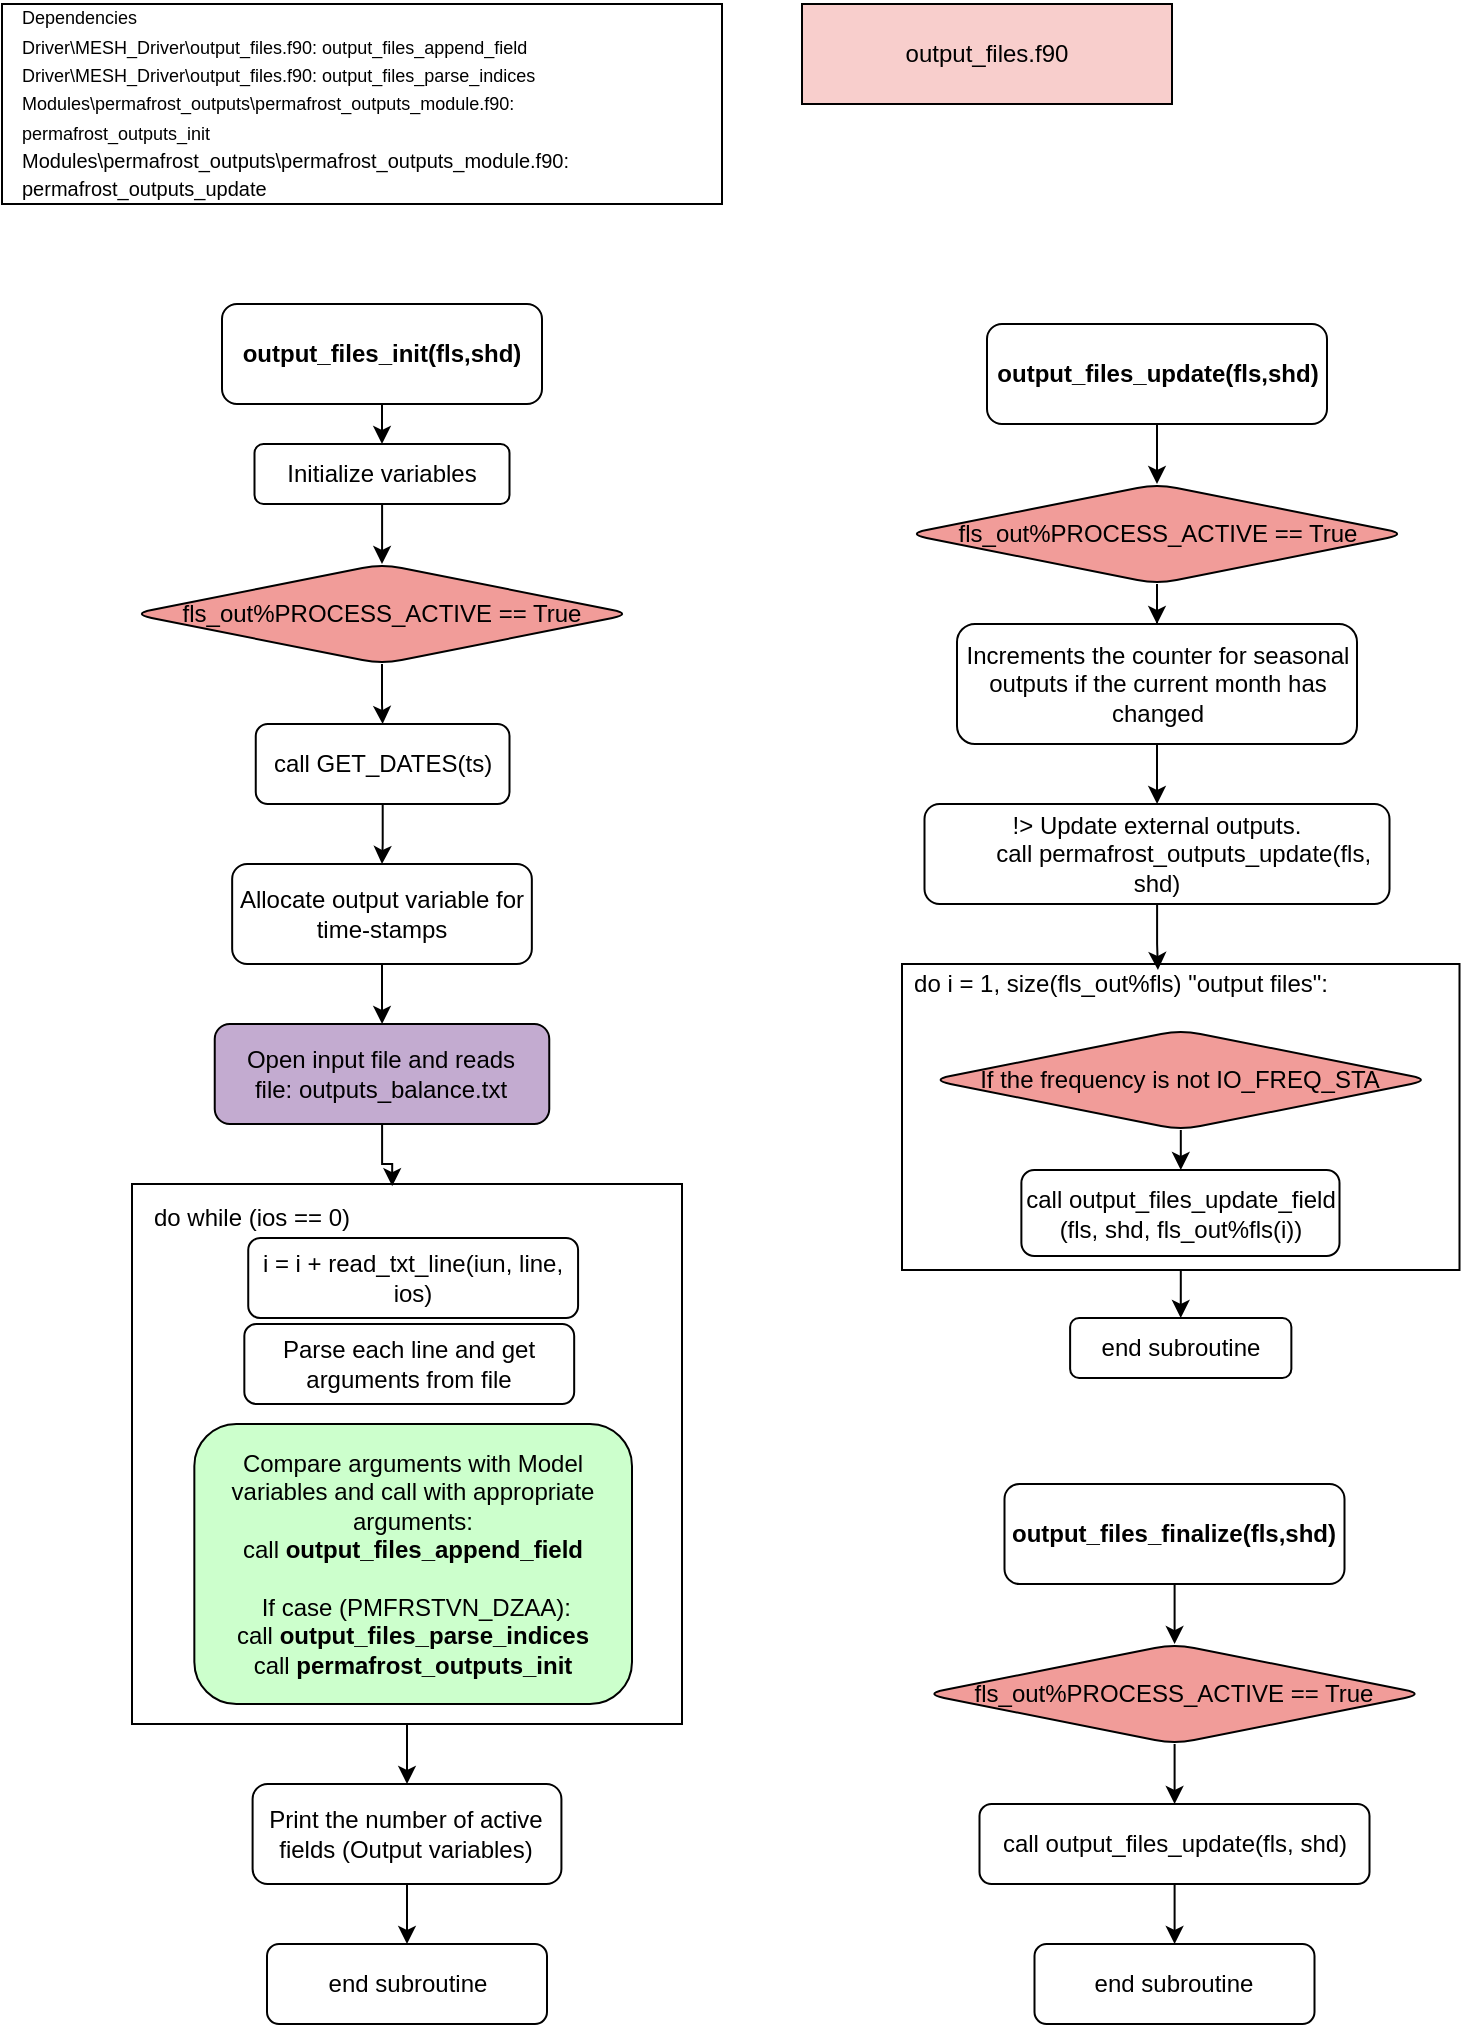 <mxfile version="24.8.2">
  <diagram id="Dpt_Ek3JITvLgho4wC-q" name="Page-1">
    <mxGraphModel dx="1666" dy="749" grid="1" gridSize="10" guides="1" tooltips="1" connect="1" arrows="1" fold="1" page="1" pageScale="1" pageWidth="850" pageHeight="1100" math="0" shadow="0">
      <root>
        <mxCell id="0" />
        <mxCell id="1" parent="0" />
        <mxCell id="TAI5K7pfTAFH4h0fYnE8-5" value="output_files.f90" style="rounded=0;whiteSpace=wrap;html=1;fillColor=#F8CECC;" parent="1" vertex="1">
          <mxGeometry x="410" y="10" width="185" height="50" as="geometry" />
        </mxCell>
        <mxCell id="TAI5K7pfTAFH4h0fYnE8-6" value="" style="group" parent="1" vertex="1" connectable="0">
          <mxGeometry x="10" y="10" width="360" height="100" as="geometry" />
        </mxCell>
        <mxCell id="TAI5K7pfTAFH4h0fYnE8-7" value="" style="rounded=0;whiteSpace=wrap;html=1;" parent="TAI5K7pfTAFH4h0fYnE8-6" vertex="1">
          <mxGeometry width="360" height="100" as="geometry" />
        </mxCell>
        <mxCell id="TAI5K7pfTAFH4h0fYnE8-8" value="&lt;font style=&quot;font-size: 9px;&quot;&gt;Dependencies&lt;/font&gt;&lt;div&gt;&lt;div&gt;&lt;font style=&quot;font-size: 9px;&quot;&gt;Driver\MESH_Driver\output_files.f90: output_files_append_field&lt;/font&gt;&lt;/div&gt;&lt;div&gt;&lt;font style=&quot;font-size: 9px;&quot;&gt;Driver\MESH_Driver\output_files.f90: output_files_parse_indices&lt;/font&gt;&lt;/div&gt;&lt;div&gt;&lt;font style=&quot;font-size: 9px;&quot;&gt;Modules\permafrost_outputs\permafrost_outputs_module.f90: permafrost_outputs_init&lt;/font&gt;&lt;/div&gt;&lt;/div&gt;&lt;div&gt;&lt;font style=&quot;&quot;&gt;&lt;font size=&quot;1&quot;&gt;Modules\permafrost_outputs\permafrost_outputs_module.f90: permafrost_outputs_update&lt;/font&gt;&lt;/font&gt;&lt;/div&gt;" style="text;html=1;align=left;verticalAlign=middle;whiteSpace=wrap;rounded=0;" parent="TAI5K7pfTAFH4h0fYnE8-6" vertex="1">
          <mxGeometry x="8.307" width="342.693" height="97.297" as="geometry" />
        </mxCell>
        <mxCell id="TAI5K7pfTAFH4h0fYnE8-9" value="" style="edgeStyle=orthogonalEdgeStyle;rounded=0;orthogonalLoop=1;jettySize=auto;html=1;" parent="1" source="TAI5K7pfTAFH4h0fYnE8-10" target="TAI5K7pfTAFH4h0fYnE8-12" edge="1">
          <mxGeometry relative="1" as="geometry" />
        </mxCell>
        <mxCell id="TAI5K7pfTAFH4h0fYnE8-10" value="&lt;b&gt;output_files_init(fls,shd)&lt;/b&gt;" style="rounded=1;whiteSpace=wrap;html=1;" parent="1" vertex="1">
          <mxGeometry x="120" y="160" width="160" height="50" as="geometry" />
        </mxCell>
        <mxCell id="TAI5K7pfTAFH4h0fYnE8-19" style="edgeStyle=orthogonalEdgeStyle;rounded=0;orthogonalLoop=1;jettySize=auto;html=1;" parent="1" source="TAI5K7pfTAFH4h0fYnE8-12" target="TAI5K7pfTAFH4h0fYnE8-18" edge="1">
          <mxGeometry relative="1" as="geometry" />
        </mxCell>
        <mxCell id="TAI5K7pfTAFH4h0fYnE8-12" value="&lt;div&gt;Initialize variables&lt;/div&gt;" style="whiteSpace=wrap;html=1;rounded=1;" parent="1" vertex="1">
          <mxGeometry x="136.25" y="230" width="127.5" height="30" as="geometry" />
        </mxCell>
        <mxCell id="TAI5K7pfTAFH4h0fYnE8-17" value="end subroutine" style="whiteSpace=wrap;html=1;rounded=1;" parent="1" vertex="1">
          <mxGeometry x="142.5" y="980" width="140" height="40" as="geometry" />
        </mxCell>
        <mxCell id="TAI5K7pfTAFH4h0fYnE8-21" style="edgeStyle=orthogonalEdgeStyle;rounded=0;orthogonalLoop=1;jettySize=auto;html=1;entryX=0.5;entryY=0;entryDx=0;entryDy=0;" parent="1" source="TAI5K7pfTAFH4h0fYnE8-18" target="TAI5K7pfTAFH4h0fYnE8-20" edge="1">
          <mxGeometry relative="1" as="geometry" />
        </mxCell>
        <mxCell id="TAI5K7pfTAFH4h0fYnE8-18" value="&lt;div&gt;fls_out%PROCESS_ACTIVE == True&lt;/div&gt;" style="rhombus;whiteSpace=wrap;html=1;rounded=1;fillColor=#F19C99;" parent="1" vertex="1">
          <mxGeometry x="75" y="290" width="250" height="50" as="geometry" />
        </mxCell>
        <mxCell id="TAI5K7pfTAFH4h0fYnE8-23" value="" style="edgeStyle=orthogonalEdgeStyle;rounded=0;orthogonalLoop=1;jettySize=auto;html=1;" parent="1" source="TAI5K7pfTAFH4h0fYnE8-20" target="TAI5K7pfTAFH4h0fYnE8-22" edge="1">
          <mxGeometry relative="1" as="geometry" />
        </mxCell>
        <mxCell id="TAI5K7pfTAFH4h0fYnE8-20" value="&lt;div&gt;call GET_DATES(ts)&lt;/div&gt;" style="whiteSpace=wrap;html=1;rounded=1;" parent="1" vertex="1">
          <mxGeometry x="136.88" y="370" width="126.87" height="40" as="geometry" />
        </mxCell>
        <mxCell id="TAI5K7pfTAFH4h0fYnE8-25" value="" style="edgeStyle=orthogonalEdgeStyle;rounded=0;orthogonalLoop=1;jettySize=auto;html=1;" parent="1" source="TAI5K7pfTAFH4h0fYnE8-22" target="TAI5K7pfTAFH4h0fYnE8-24" edge="1">
          <mxGeometry relative="1" as="geometry" />
        </mxCell>
        <mxCell id="TAI5K7pfTAFH4h0fYnE8-22" value="Allocate output variable for time-stamps" style="whiteSpace=wrap;html=1;rounded=1;" parent="1" vertex="1">
          <mxGeometry x="125.08" y="440" width="149.84" height="50" as="geometry" />
        </mxCell>
        <mxCell id="TAI5K7pfTAFH4h0fYnE8-24" value="Open input file and reads file:&amp;nbsp;outputs_balance.txt" style="whiteSpace=wrap;html=1;rounded=1;fillColor=#C3ABD0;" parent="1" vertex="1">
          <mxGeometry x="116.37" y="520" width="167.26" height="50" as="geometry" />
        </mxCell>
        <mxCell id="TAI5K7pfTAFH4h0fYnE8-33" style="edgeStyle=orthogonalEdgeStyle;rounded=0;orthogonalLoop=1;jettySize=auto;html=1;entryX=0.5;entryY=0;entryDx=0;entryDy=0;" parent="1" source="TAI5K7pfTAFH4h0fYnE8-27" target="TAI5K7pfTAFH4h0fYnE8-32" edge="1">
          <mxGeometry relative="1" as="geometry" />
        </mxCell>
        <mxCell id="TAI5K7pfTAFH4h0fYnE8-27" value="" style="rounded=0;whiteSpace=wrap;html=1;" parent="1" vertex="1">
          <mxGeometry x="75" y="600" width="275" height="270" as="geometry" />
        </mxCell>
        <mxCell id="TAI5K7pfTAFH4h0fYnE8-26" value="Parse each line and get arguments from file" style="whiteSpace=wrap;html=1;rounded=1;" parent="1" vertex="1">
          <mxGeometry x="131.17" y="670" width="164.92" height="40" as="geometry" />
        </mxCell>
        <mxCell id="TAI5K7pfTAFH4h0fYnE8-28" value="Compare arguments with Model variables and call with appropriate arguments:&lt;br&gt;call &lt;b&gt;output_files_append_field&lt;/b&gt;&lt;div&gt;&lt;b&gt;&lt;br&gt;&lt;/b&gt;&lt;/div&gt;&lt;div&gt;&amp;nbsp;If&amp;nbsp;&lt;span style=&quot;background-color: initial;&quot;&gt;case (PMFRSTVN_DZAA):&lt;/span&gt;&lt;/div&gt;&lt;div&gt;&lt;span style=&quot;background-color: initial;&quot;&gt;call &lt;b&gt;output_files_parse_indices&lt;/b&gt;&lt;br&gt;&lt;/span&gt;&lt;/div&gt;&lt;div&gt;&lt;span style=&quot;background-color: initial;&quot;&gt;call &lt;b&gt;permafrost_outputs_init&lt;/b&gt;&lt;br&gt;&lt;/span&gt;&lt;/div&gt;" style="whiteSpace=wrap;html=1;rounded=1;fillColor=#CCFFCC;" parent="1" vertex="1">
          <mxGeometry x="106.17" y="720" width="218.83" height="140" as="geometry" />
        </mxCell>
        <mxCell id="TAI5K7pfTAFH4h0fYnE8-29" style="edgeStyle=orthogonalEdgeStyle;rounded=0;orthogonalLoop=1;jettySize=auto;html=1;entryX=0.473;entryY=0.004;entryDx=0;entryDy=0;entryPerimeter=0;" parent="1" source="TAI5K7pfTAFH4h0fYnE8-24" target="TAI5K7pfTAFH4h0fYnE8-27" edge="1">
          <mxGeometry relative="1" as="geometry" />
        </mxCell>
        <mxCell id="TAI5K7pfTAFH4h0fYnE8-30" value="do while (ios == 0)" style="text;html=1;align=center;verticalAlign=middle;whiteSpace=wrap;rounded=0;" parent="1" vertex="1">
          <mxGeometry x="70" y="607" width="130" height="20" as="geometry" />
        </mxCell>
        <mxCell id="TAI5K7pfTAFH4h0fYnE8-31" value="i = i + read_txt_line(iun, line, ios)" style="whiteSpace=wrap;html=1;rounded=1;" parent="1" vertex="1">
          <mxGeometry x="133.12" y="627" width="164.92" height="40" as="geometry" />
        </mxCell>
        <mxCell id="TAI5K7pfTAFH4h0fYnE8-34" style="edgeStyle=orthogonalEdgeStyle;rounded=0;orthogonalLoop=1;jettySize=auto;html=1;entryX=0.5;entryY=0;entryDx=0;entryDy=0;" parent="1" source="TAI5K7pfTAFH4h0fYnE8-32" target="TAI5K7pfTAFH4h0fYnE8-17" edge="1">
          <mxGeometry relative="1" as="geometry" />
        </mxCell>
        <mxCell id="TAI5K7pfTAFH4h0fYnE8-32" value="Print the number of active fields (Output variables)" style="whiteSpace=wrap;html=1;rounded=1;" parent="1" vertex="1">
          <mxGeometry x="135.3" y="900" width="154.41" height="50" as="geometry" />
        </mxCell>
        <mxCell id="1GwxMVajnrsE9ooIjJzL-2" style="edgeStyle=orthogonalEdgeStyle;rounded=0;orthogonalLoop=1;jettySize=auto;html=1;" parent="1" source="N9IAl-Eg-rfFphE0jmZH-1" target="1GwxMVajnrsE9ooIjJzL-1" edge="1">
          <mxGeometry relative="1" as="geometry" />
        </mxCell>
        <mxCell id="N9IAl-Eg-rfFphE0jmZH-1" value="&lt;b&gt;output_files_finalize(fls,shd)&lt;/b&gt;" style="rounded=1;whiteSpace=wrap;html=1;" parent="1" vertex="1">
          <mxGeometry x="511.25" y="750" width="170" height="50" as="geometry" />
        </mxCell>
        <mxCell id="1GwxMVajnrsE9ooIjJzL-4" value="" style="edgeStyle=orthogonalEdgeStyle;rounded=0;orthogonalLoop=1;jettySize=auto;html=1;" parent="1" source="1GwxMVajnrsE9ooIjJzL-1" target="1GwxMVajnrsE9ooIjJzL-3" edge="1">
          <mxGeometry relative="1" as="geometry" />
        </mxCell>
        <mxCell id="1GwxMVajnrsE9ooIjJzL-1" value="&lt;div&gt;fls_out%PROCESS_ACTIVE == True&lt;/div&gt;" style="rhombus;whiteSpace=wrap;html=1;rounded=1;fillColor=#F19C99;" parent="1" vertex="1">
          <mxGeometry x="471.25" y="830" width="250" height="50" as="geometry" />
        </mxCell>
        <mxCell id="1GwxMVajnrsE9ooIjJzL-6" style="edgeStyle=orthogonalEdgeStyle;rounded=0;orthogonalLoop=1;jettySize=auto;html=1;" parent="1" source="1GwxMVajnrsE9ooIjJzL-3" target="1GwxMVajnrsE9ooIjJzL-5" edge="1">
          <mxGeometry relative="1" as="geometry" />
        </mxCell>
        <mxCell id="1GwxMVajnrsE9ooIjJzL-3" value="call output_files_update(fls, shd)" style="whiteSpace=wrap;html=1;fillColor=#FFFFFF;rounded=1;" parent="1" vertex="1">
          <mxGeometry x="498.75" y="910" width="195" height="40" as="geometry" />
        </mxCell>
        <mxCell id="1GwxMVajnrsE9ooIjJzL-5" value="end subroutine" style="whiteSpace=wrap;html=1;rounded=1;" parent="1" vertex="1">
          <mxGeometry x="526.25" y="980" width="140" height="40" as="geometry" />
        </mxCell>
        <mxCell id="K6mqDtR1VJM8_i01Ech8-1" style="edgeStyle=orthogonalEdgeStyle;rounded=0;orthogonalLoop=1;jettySize=auto;html=1;" edge="1" parent="1" source="K6mqDtR1VJM8_i01Ech8-2" target="K6mqDtR1VJM8_i01Ech8-4">
          <mxGeometry relative="1" as="geometry" />
        </mxCell>
        <mxCell id="K6mqDtR1VJM8_i01Ech8-2" value="&lt;b&gt;output_files_update(fls,shd)&lt;/b&gt;" style="rounded=1;whiteSpace=wrap;html=1;" vertex="1" parent="1">
          <mxGeometry x="502.5" y="170" width="170" height="50" as="geometry" />
        </mxCell>
        <mxCell id="K6mqDtR1VJM8_i01Ech8-3" value="" style="edgeStyle=orthogonalEdgeStyle;rounded=0;orthogonalLoop=1;jettySize=auto;html=1;" edge="1" parent="1" source="K6mqDtR1VJM8_i01Ech8-4" target="K6mqDtR1VJM8_i01Ech8-6">
          <mxGeometry relative="1" as="geometry" />
        </mxCell>
        <mxCell id="K6mqDtR1VJM8_i01Ech8-4" value="&lt;div&gt;fls_out%PROCESS_ACTIVE == True&lt;/div&gt;" style="rhombus;whiteSpace=wrap;html=1;rounded=1;fillColor=#F19C99;" vertex="1" parent="1">
          <mxGeometry x="462.5" y="250" width="250" height="50" as="geometry" />
        </mxCell>
        <mxCell id="K6mqDtR1VJM8_i01Ech8-10" value="" style="edgeStyle=orthogonalEdgeStyle;rounded=0;orthogonalLoop=1;jettySize=auto;html=1;" edge="1" parent="1" source="K6mqDtR1VJM8_i01Ech8-6" target="K6mqDtR1VJM8_i01Ech8-9">
          <mxGeometry relative="1" as="geometry" />
        </mxCell>
        <mxCell id="K6mqDtR1VJM8_i01Ech8-6" value="Increments the counter for seasonal outputs if the current month has changed" style="whiteSpace=wrap;html=1;fillColor=#FFFFFF;rounded=1;" vertex="1" parent="1">
          <mxGeometry x="487.5" y="320" width="200" height="60" as="geometry" />
        </mxCell>
        <mxCell id="K6mqDtR1VJM8_i01Ech8-7" value="end subroutine" style="whiteSpace=wrap;html=1;rounded=1;" vertex="1" parent="1">
          <mxGeometry x="544.06" y="667" width="110.62" height="30" as="geometry" />
        </mxCell>
        <mxCell id="K6mqDtR1VJM8_i01Ech8-9" value="&lt;div&gt;!&amp;gt; Update external outputs.&lt;/div&gt;&lt;div&gt;&amp;nbsp; &amp;nbsp; &amp;nbsp; &amp;nbsp; call permafrost_outputs_update(fls, shd)&lt;/div&gt;" style="whiteSpace=wrap;html=1;fillColor=#FFFFFF;rounded=1;" vertex="1" parent="1">
          <mxGeometry x="471.25" y="410" width="232.5" height="50" as="geometry" />
        </mxCell>
        <mxCell id="K6mqDtR1VJM8_i01Ech8-18" value="" style="group" vertex="1" connectable="0" parent="1">
          <mxGeometry x="460" y="490" width="278.75" height="153" as="geometry" />
        </mxCell>
        <mxCell id="K6mqDtR1VJM8_i01Ech8-13" value="" style="rounded=0;whiteSpace=wrap;html=1;" vertex="1" parent="K6mqDtR1VJM8_i01Ech8-18">
          <mxGeometry width="278.75" height="153" as="geometry" />
        </mxCell>
        <mxCell id="K6mqDtR1VJM8_i01Ech8-14" value="do i = 1, size(fls_out%fls) &quot;output files&quot;:" style="text;html=1;align=center;verticalAlign=middle;whiteSpace=wrap;rounded=0;" vertex="1" parent="K6mqDtR1VJM8_i01Ech8-18">
          <mxGeometry width="218.75" height="20" as="geometry" />
        </mxCell>
        <mxCell id="K6mqDtR1VJM8_i01Ech8-17" value="" style="edgeStyle=orthogonalEdgeStyle;rounded=0;orthogonalLoop=1;jettySize=auto;html=1;" edge="1" parent="K6mqDtR1VJM8_i01Ech8-18" source="K6mqDtR1VJM8_i01Ech8-15" target="K6mqDtR1VJM8_i01Ech8-16">
          <mxGeometry relative="1" as="geometry" />
        </mxCell>
        <mxCell id="K6mqDtR1VJM8_i01Ech8-15" value="&lt;div&gt;If the frequency is not IO_FREQ_STA&lt;/div&gt;" style="rhombus;whiteSpace=wrap;html=1;rounded=1;fillColor=#F19C99;" vertex="1" parent="K6mqDtR1VJM8_i01Ech8-18">
          <mxGeometry x="14.38" y="33" width="250" height="50" as="geometry" />
        </mxCell>
        <mxCell id="K6mqDtR1VJM8_i01Ech8-16" value="call output_files_update_field&lt;div&gt;(fls, shd, fls_out%fls(i))&lt;/div&gt;" style="whiteSpace=wrap;html=1;fillColor=#FFFFFF;rounded=1;" vertex="1" parent="K6mqDtR1VJM8_i01Ech8-18">
          <mxGeometry x="59.69" y="103" width="159.06" height="43" as="geometry" />
        </mxCell>
        <mxCell id="K6mqDtR1VJM8_i01Ech8-19" style="edgeStyle=orthogonalEdgeStyle;rounded=0;orthogonalLoop=1;jettySize=auto;html=1;entryX=0.585;entryY=0.15;entryDx=0;entryDy=0;entryPerimeter=0;" edge="1" parent="1" source="K6mqDtR1VJM8_i01Ech8-9" target="K6mqDtR1VJM8_i01Ech8-14">
          <mxGeometry relative="1" as="geometry" />
        </mxCell>
        <mxCell id="K6mqDtR1VJM8_i01Ech8-21" style="edgeStyle=orthogonalEdgeStyle;rounded=0;orthogonalLoop=1;jettySize=auto;html=1;entryX=0.5;entryY=0;entryDx=0;entryDy=0;" edge="1" parent="1" source="K6mqDtR1VJM8_i01Ech8-13" target="K6mqDtR1VJM8_i01Ech8-7">
          <mxGeometry relative="1" as="geometry" />
        </mxCell>
      </root>
    </mxGraphModel>
  </diagram>
</mxfile>
